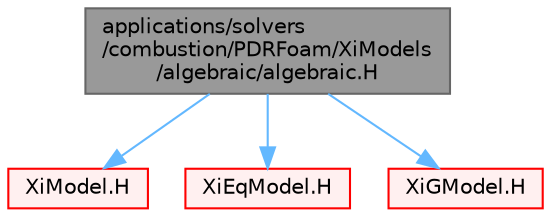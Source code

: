 digraph "applications/solvers/combustion/PDRFoam/XiModels/algebraic/algebraic.H"
{
 // LATEX_PDF_SIZE
  bgcolor="transparent";
  edge [fontname=Helvetica,fontsize=10,labelfontname=Helvetica,labelfontsize=10];
  node [fontname=Helvetica,fontsize=10,shape=box,height=0.2,width=0.4];
  Node1 [id="Node000001",label="applications/solvers\l/combustion/PDRFoam/XiModels\l/algebraic/algebraic.H",height=0.2,width=0.4,color="gray40", fillcolor="grey60", style="filled", fontcolor="black",tooltip=" "];
  Node1 -> Node2 [id="edge1_Node000001_Node000002",color="steelblue1",style="solid",tooltip=" "];
  Node2 [id="Node000002",label="XiModel.H",height=0.2,width=0.4,color="red", fillcolor="#FFF0F0", style="filled",URL="$XiModel_8H.html",tooltip=" "];
  Node1 -> Node417 [id="edge2_Node000001_Node000417",color="steelblue1",style="solid",tooltip=" "];
  Node417 [id="Node000417",label="XiEqModel.H",height=0.2,width=0.4,color="red", fillcolor="#FFF0F0", style="filled",URL="$XiEqModel_8H.html",tooltip=" "];
  Node1 -> Node418 [id="edge3_Node000001_Node000418",color="steelblue1",style="solid",tooltip=" "];
  Node418 [id="Node000418",label="XiGModel.H",height=0.2,width=0.4,color="red", fillcolor="#FFF0F0", style="filled",URL="$XiGModel_8H.html",tooltip=" "];
}
